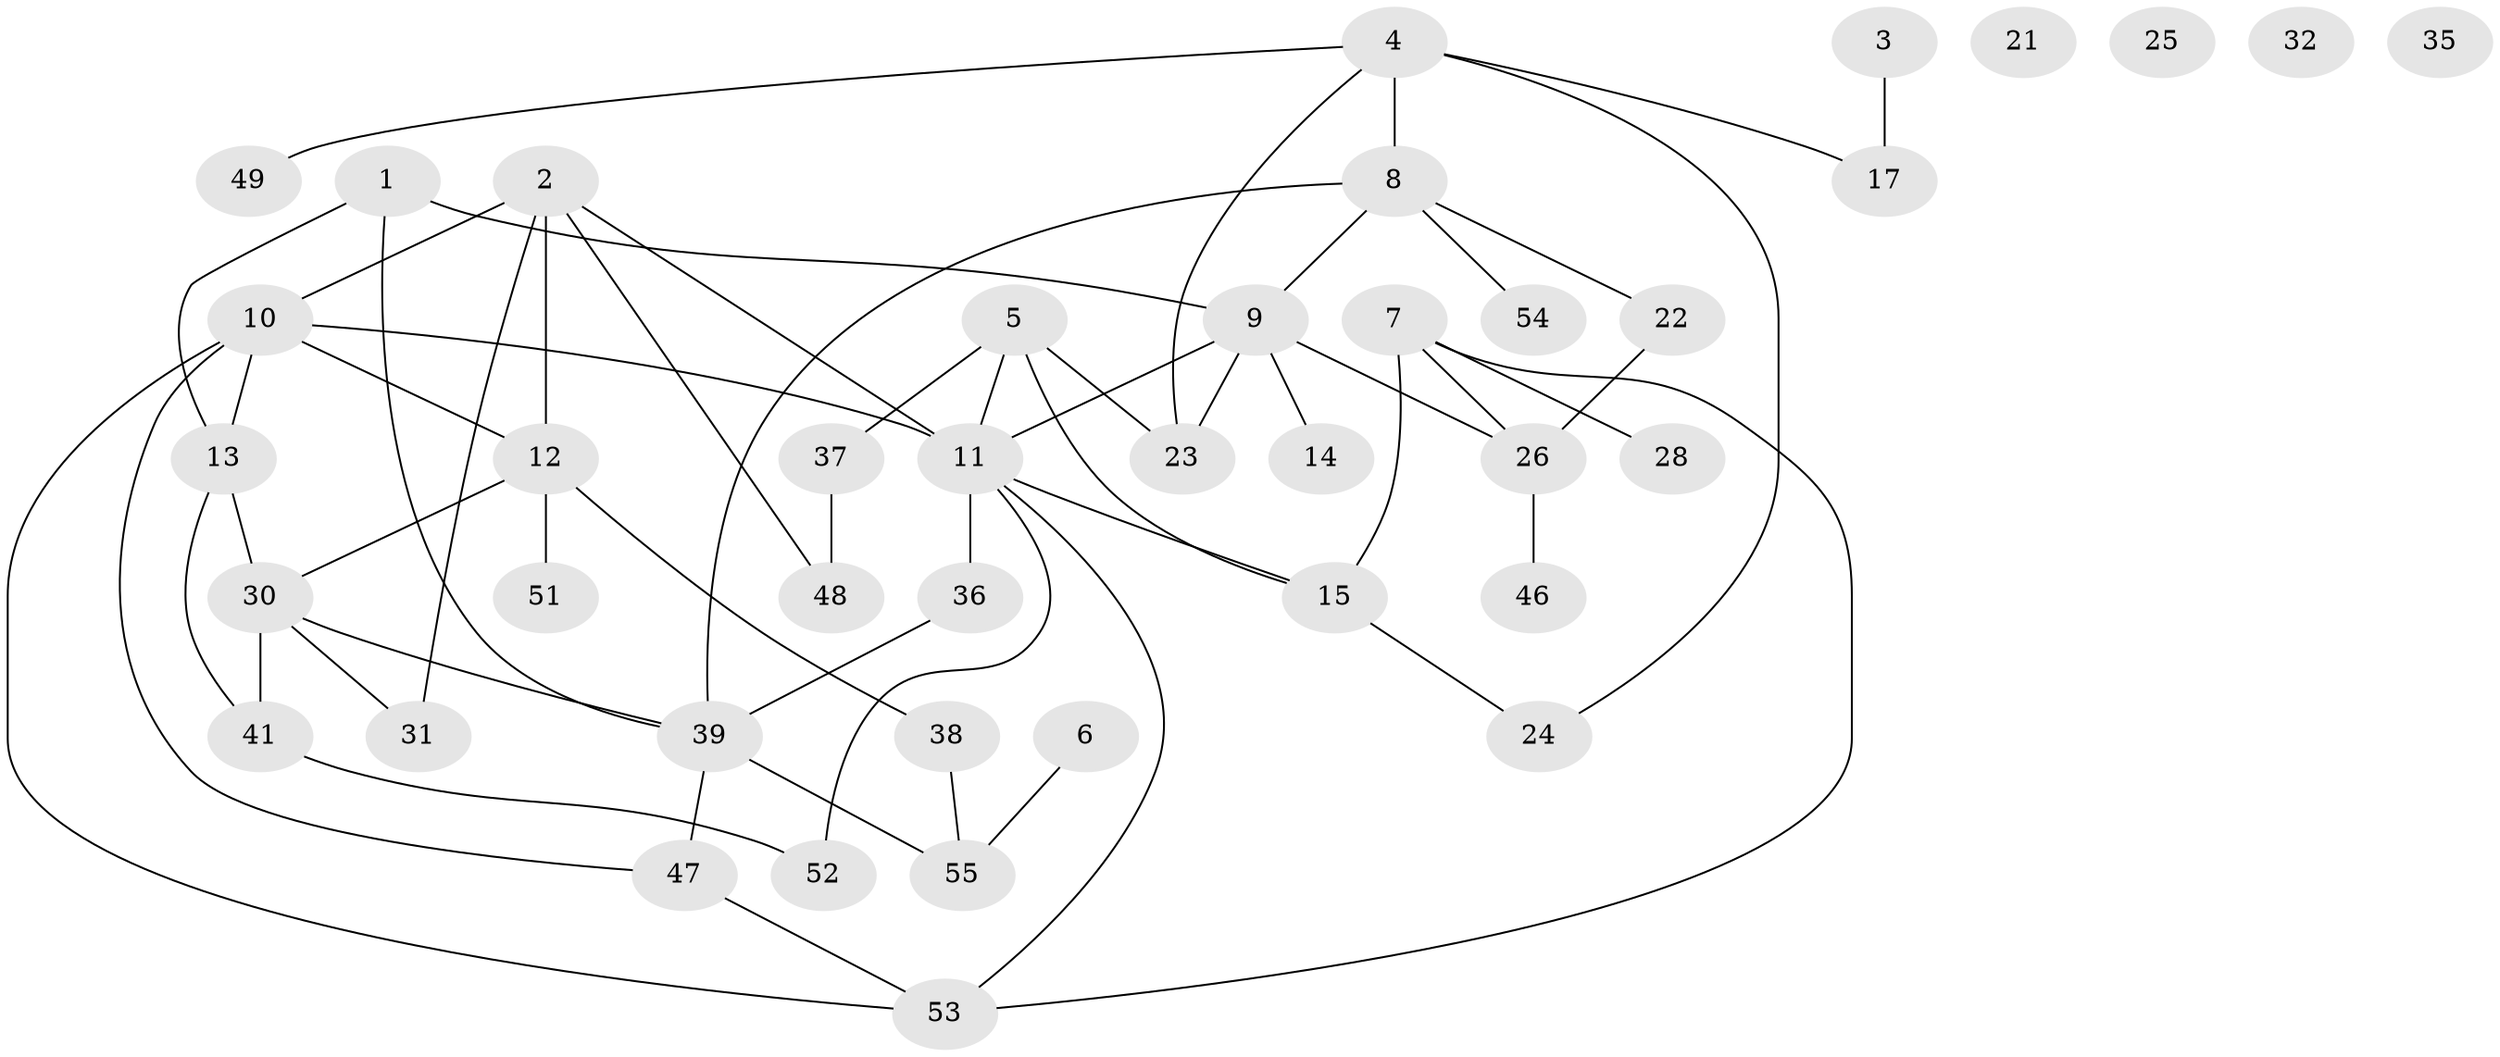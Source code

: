 // Generated by graph-tools (version 1.1) at 2025/23/03/03/25 07:23:27]
// undirected, 41 vertices, 58 edges
graph export_dot {
graph [start="1"]
  node [color=gray90,style=filled];
  1 [super="+42"];
  2 [super="+20"];
  3;
  4 [super="+50"];
  5 [super="+43"];
  6;
  7 [super="+34"];
  8 [super="+18"];
  9;
  10 [super="+16"];
  11 [super="+29"];
  12 [super="+27"];
  13 [super="+45"];
  14;
  15 [super="+59"];
  17 [super="+19"];
  21;
  22;
  23 [super="+44"];
  24;
  25;
  26 [super="+56"];
  28;
  30;
  31 [super="+33"];
  32;
  35;
  36;
  37;
  38 [super="+40"];
  39 [super="+58"];
  41;
  46;
  47;
  48;
  49;
  51;
  52;
  53 [super="+57"];
  54;
  55;
  1 -- 9;
  1 -- 13;
  1 -- 39;
  2 -- 10;
  2 -- 48;
  2 -- 31;
  2 -- 12;
  2 -- 11;
  3 -- 17;
  4 -- 23;
  4 -- 8;
  4 -- 24;
  4 -- 17;
  4 -- 49;
  5 -- 23;
  5 -- 37;
  5 -- 15;
  5 -- 11;
  6 -- 55;
  7 -- 15;
  7 -- 26;
  7 -- 28;
  7 -- 53;
  8 -- 39;
  8 -- 54;
  8 -- 9;
  8 -- 22;
  9 -- 14;
  9 -- 26;
  9 -- 23;
  9 -- 11;
  10 -- 13;
  10 -- 53;
  10 -- 12;
  10 -- 47;
  10 -- 11;
  11 -- 36;
  11 -- 52;
  11 -- 53;
  11 -- 15;
  12 -- 51;
  12 -- 38;
  12 -- 30;
  13 -- 41;
  13 -- 30;
  15 -- 24;
  22 -- 26;
  26 -- 46;
  30 -- 31;
  30 -- 41;
  30 -- 39;
  36 -- 39;
  37 -- 48;
  38 -- 55;
  39 -- 55;
  39 -- 47;
  41 -- 52;
  47 -- 53;
}
